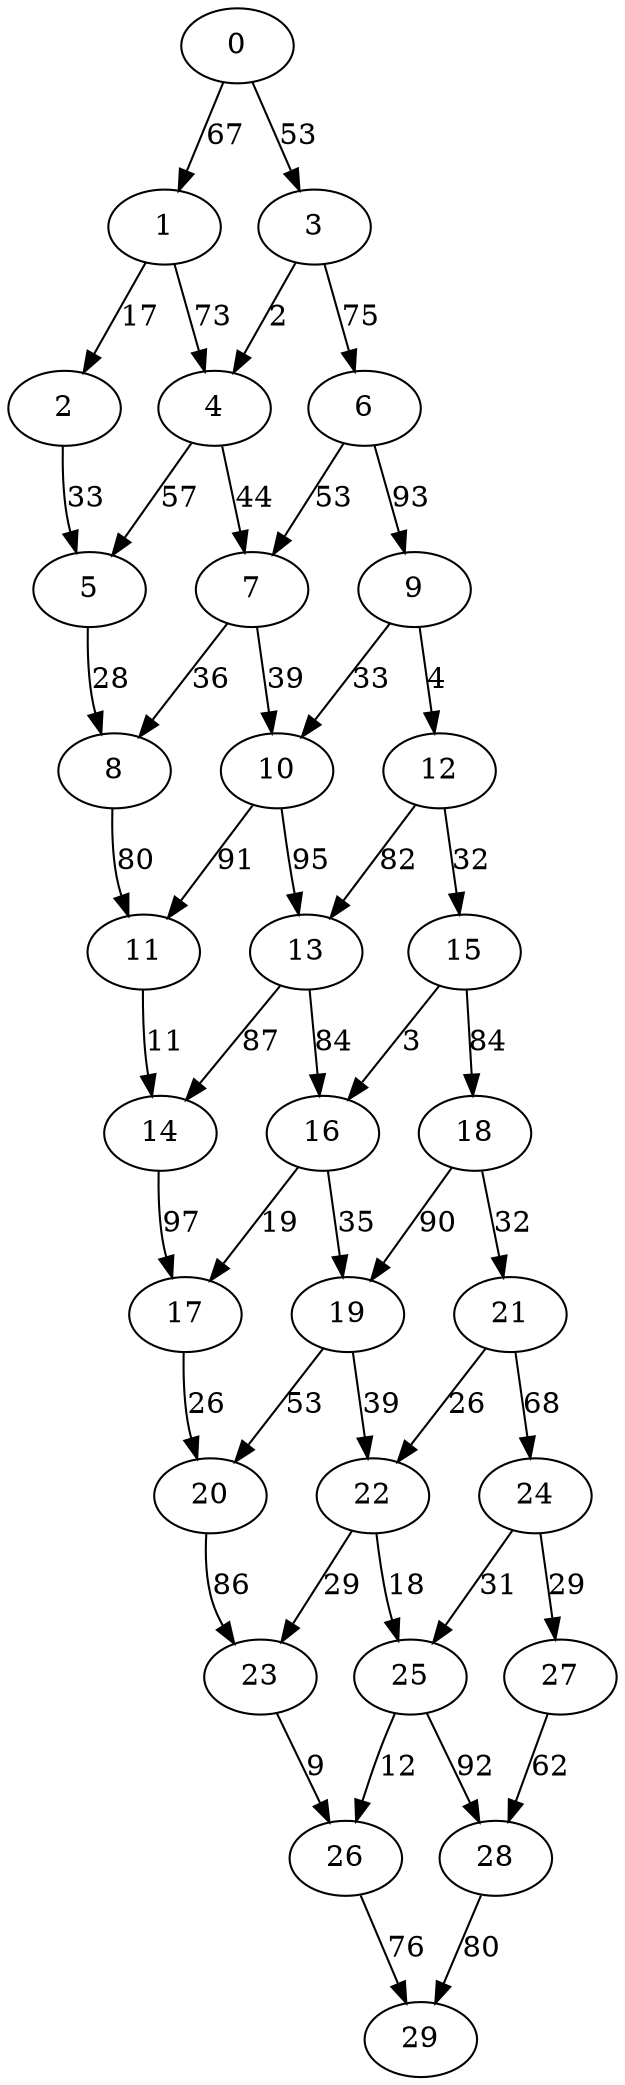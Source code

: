 digraph Grid_30 {
0;1;3;2;4;5;6;7;8;9;10;11;12;13;14;15;16;17;18;19;20;21;22;23;24;25;26;27;28;29;0 -> 1 [label = 67];
0 -> 3 [label = 53];
1 -> 2 [label = 17];
1 -> 4 [label = 73];
2 -> 5 [label = 33];
3 -> 4 [label = 2];
3 -> 6 [label = 75];
4 -> 5 [label = 57];
4 -> 7 [label = 44];
5 -> 8 [label = 28];
6 -> 7 [label = 53];
6 -> 9 [label = 93];
7 -> 8 [label = 36];
7 -> 10 [label = 39];
8 -> 11 [label = 80];
9 -> 10 [label = 33];
9 -> 12 [label = 4];
10 -> 11 [label = 91];
10 -> 13 [label = 95];
11 -> 14 [label = 11];
12 -> 13 [label = 82];
12 -> 15 [label = 32];
13 -> 14 [label = 87];
13 -> 16 [label = 84];
14 -> 17 [label = 97];
15 -> 16 [label = 3];
15 -> 18 [label = 84];
16 -> 17 [label = 19];
16 -> 19 [label = 35];
17 -> 20 [label = 26];
18 -> 19 [label = 90];
18 -> 21 [label = 32];
19 -> 20 [label = 53];
19 -> 22 [label = 39];
20 -> 23 [label = 86];
21 -> 22 [label = 26];
21 -> 24 [label = 68];
22 -> 23 [label = 29];
22 -> 25 [label = 18];
23 -> 26 [label = 9];
24 -> 25 [label = 31];
24 -> 27 [label = 29];
25 -> 26 [label = 12];
25 -> 28 [label = 92];
26 -> 29 [label = 76];
27 -> 28 [label = 62];
28 -> 29 [label = 80];
}
